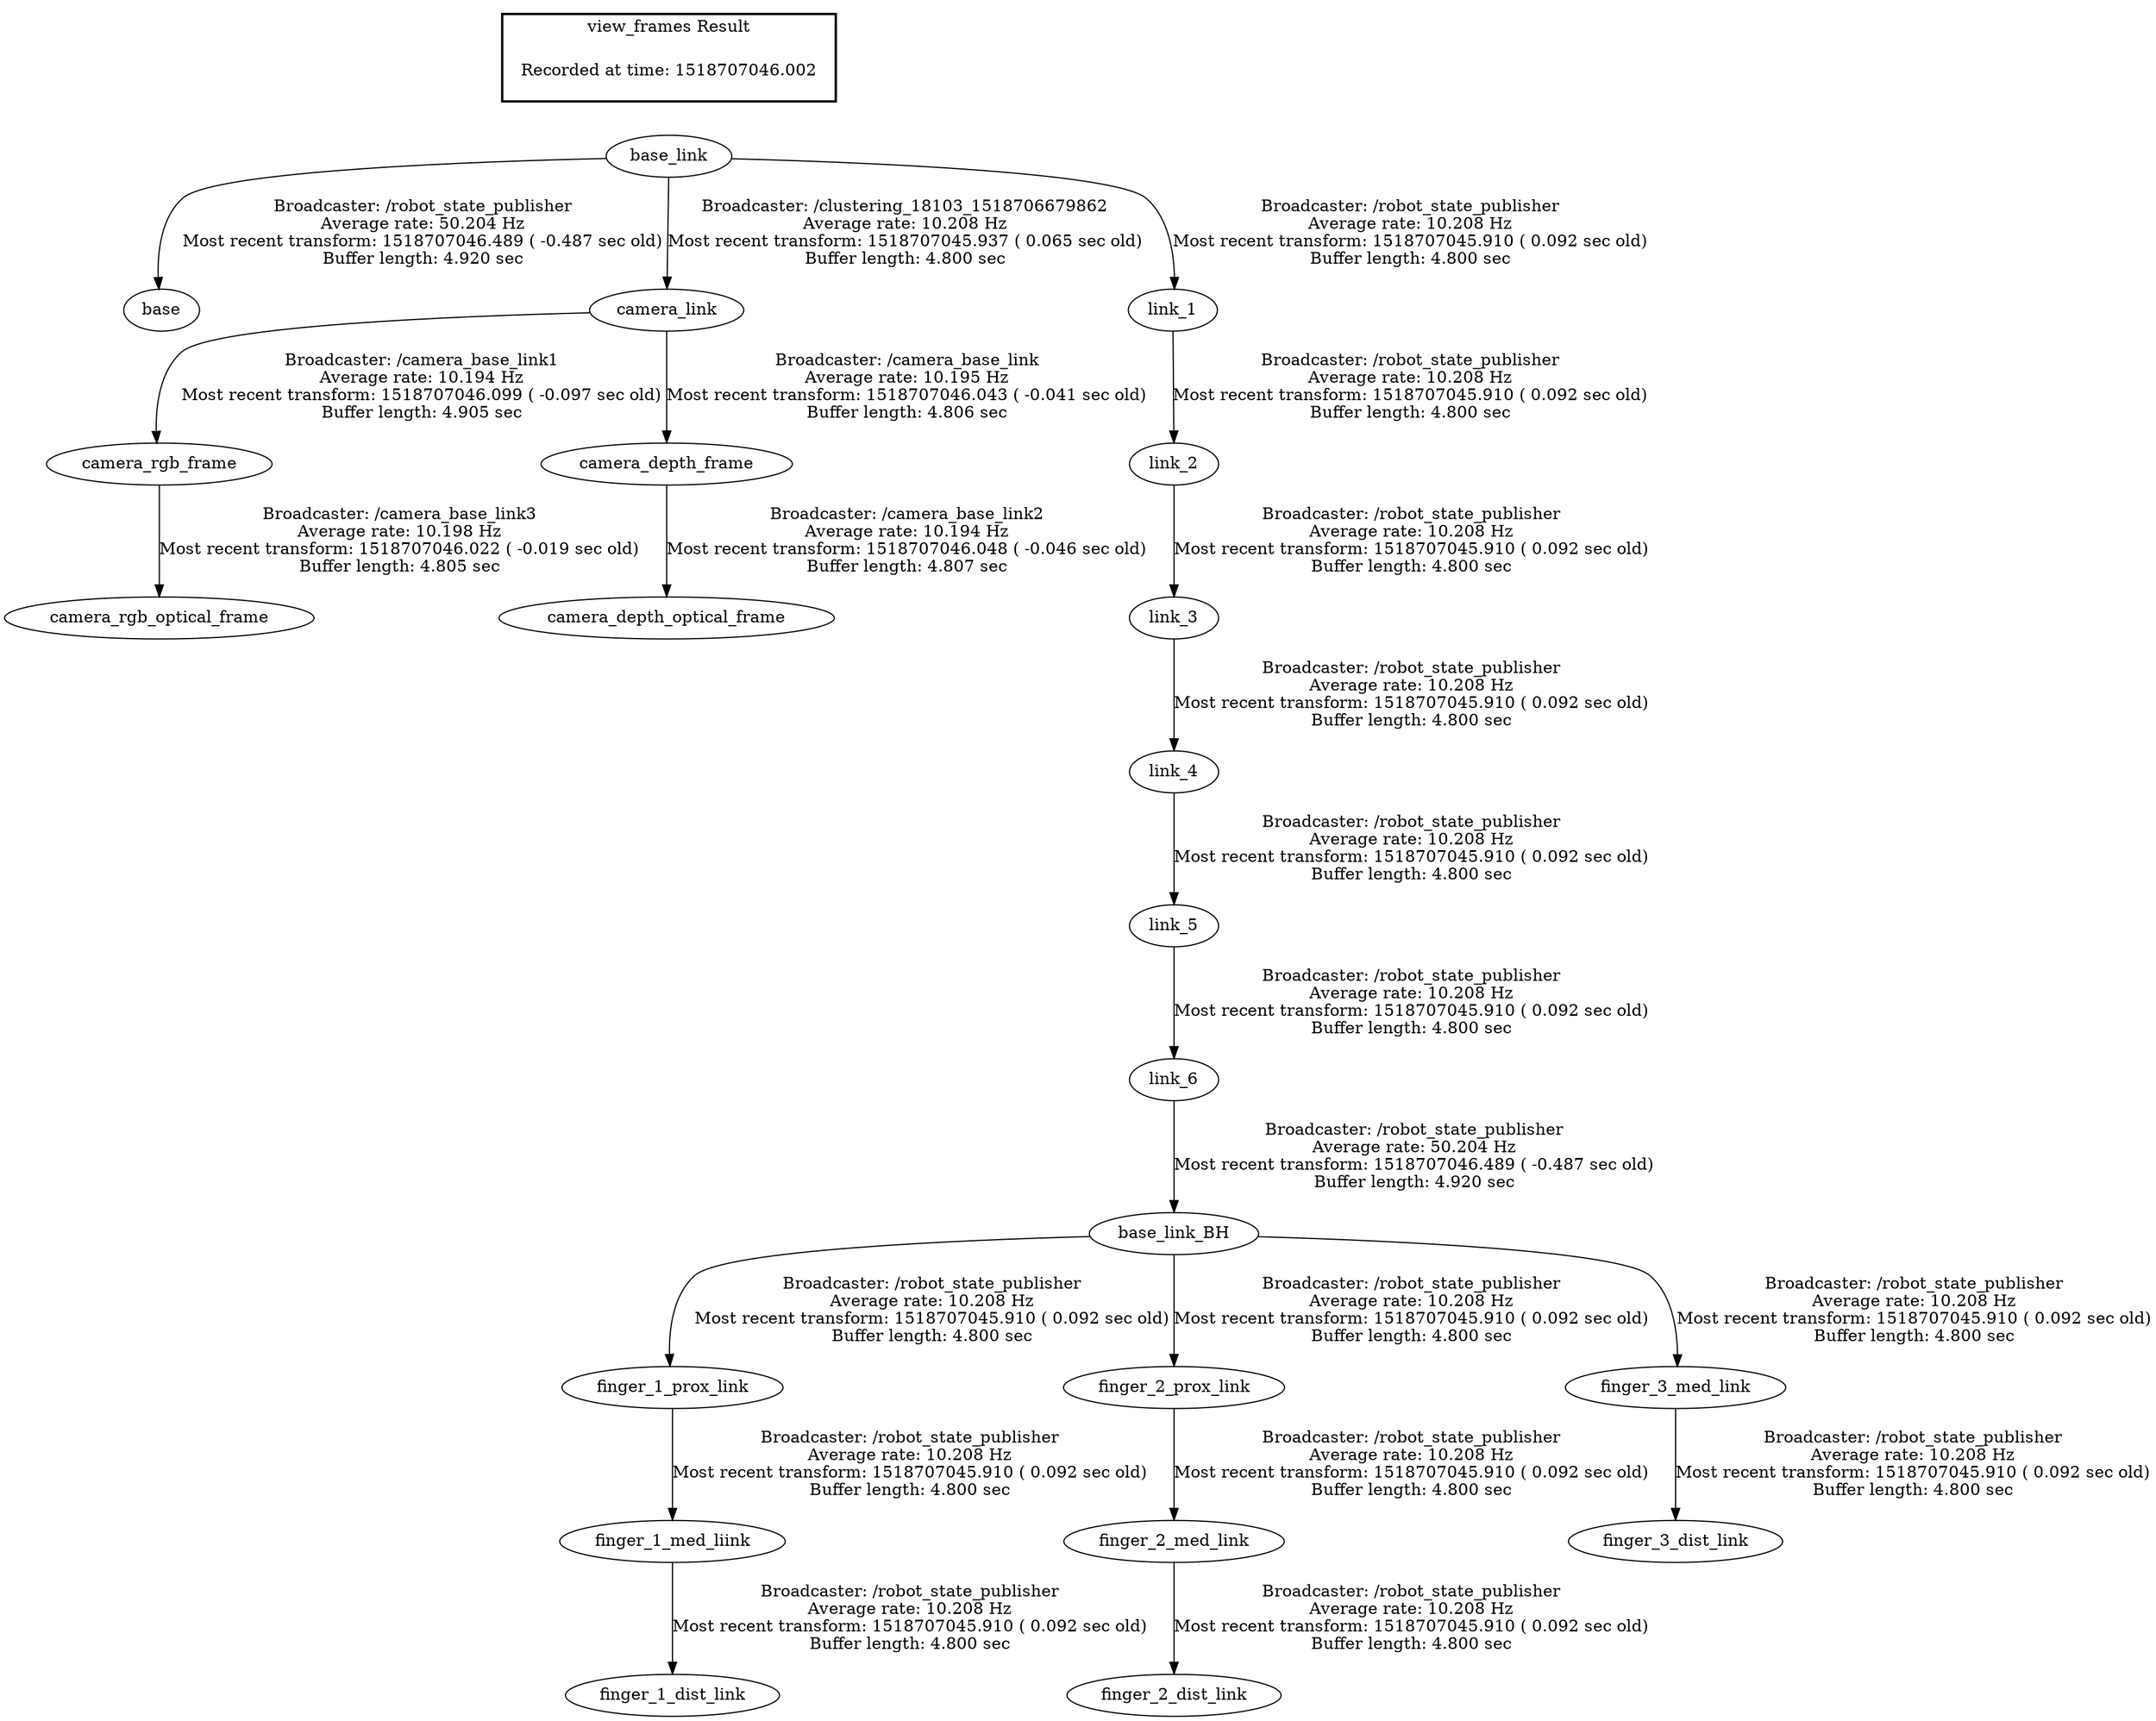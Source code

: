 digraph G {
"base_link" -> "base"[label="Broadcaster: /robot_state_publisher\nAverage rate: 50.204 Hz\nMost recent transform: 1518707046.489 ( -0.487 sec old)\nBuffer length: 4.920 sec\n"];
"link_6" -> "base_link_BH"[label="Broadcaster: /robot_state_publisher\nAverage rate: 50.204 Hz\nMost recent transform: 1518707046.489 ( -0.487 sec old)\nBuffer length: 4.920 sec\n"];
"link_5" -> "link_6"[label="Broadcaster: /robot_state_publisher\nAverage rate: 10.208 Hz\nMost recent transform: 1518707045.910 ( 0.092 sec old)\nBuffer length: 4.800 sec\n"];
"camera_link" -> "camera_rgb_frame"[label="Broadcaster: /camera_base_link1\nAverage rate: 10.194 Hz\nMost recent transform: 1518707046.099 ( -0.097 sec old)\nBuffer length: 4.905 sec\n"];
"base_link" -> "camera_link"[label="Broadcaster: /clustering_18103_1518706679862\nAverage rate: 10.208 Hz\nMost recent transform: 1518707045.937 ( 0.065 sec old)\nBuffer length: 4.800 sec\n"];
"base_link_BH" -> "finger_1_prox_link"[label="Broadcaster: /robot_state_publisher\nAverage rate: 10.208 Hz\nMost recent transform: 1518707045.910 ( 0.092 sec old)\nBuffer length: 4.800 sec\n"];
"finger_1_prox_link" -> "finger_1_med_liink"[label="Broadcaster: /robot_state_publisher\nAverage rate: 10.208 Hz\nMost recent transform: 1518707045.910 ( 0.092 sec old)\nBuffer length: 4.800 sec\n"];
"finger_2_prox_link" -> "finger_2_med_link"[label="Broadcaster: /robot_state_publisher\nAverage rate: 10.208 Hz\nMost recent transform: 1518707045.910 ( 0.092 sec old)\nBuffer length: 4.800 sec\n"];
"base_link_BH" -> "finger_2_prox_link"[label="Broadcaster: /robot_state_publisher\nAverage rate: 10.208 Hz\nMost recent transform: 1518707045.910 ( 0.092 sec old)\nBuffer length: 4.800 sec\n"];
"base_link_BH" -> "finger_3_med_link"[label="Broadcaster: /robot_state_publisher\nAverage rate: 10.208 Hz\nMost recent transform: 1518707045.910 ( 0.092 sec old)\nBuffer length: 4.800 sec\n"];
"finger_1_med_liink" -> "finger_1_dist_link"[label="Broadcaster: /robot_state_publisher\nAverage rate: 10.208 Hz\nMost recent transform: 1518707045.910 ( 0.092 sec old)\nBuffer length: 4.800 sec\n"];
"finger_2_med_link" -> "finger_2_dist_link"[label="Broadcaster: /robot_state_publisher\nAverage rate: 10.208 Hz\nMost recent transform: 1518707045.910 ( 0.092 sec old)\nBuffer length: 4.800 sec\n"];
"finger_3_med_link" -> "finger_3_dist_link"[label="Broadcaster: /robot_state_publisher\nAverage rate: 10.208 Hz\nMost recent transform: 1518707045.910 ( 0.092 sec old)\nBuffer length: 4.800 sec\n"];
"base_link" -> "link_1"[label="Broadcaster: /robot_state_publisher\nAverage rate: 10.208 Hz\nMost recent transform: 1518707045.910 ( 0.092 sec old)\nBuffer length: 4.800 sec\n"];
"link_1" -> "link_2"[label="Broadcaster: /robot_state_publisher\nAverage rate: 10.208 Hz\nMost recent transform: 1518707045.910 ( 0.092 sec old)\nBuffer length: 4.800 sec\n"];
"link_2" -> "link_3"[label="Broadcaster: /robot_state_publisher\nAverage rate: 10.208 Hz\nMost recent transform: 1518707045.910 ( 0.092 sec old)\nBuffer length: 4.800 sec\n"];
"link_3" -> "link_4"[label="Broadcaster: /robot_state_publisher\nAverage rate: 10.208 Hz\nMost recent transform: 1518707045.910 ( 0.092 sec old)\nBuffer length: 4.800 sec\n"];
"link_4" -> "link_5"[label="Broadcaster: /robot_state_publisher\nAverage rate: 10.208 Hz\nMost recent transform: 1518707045.910 ( 0.092 sec old)\nBuffer length: 4.800 sec\n"];
"camera_rgb_frame" -> "camera_rgb_optical_frame"[label="Broadcaster: /camera_base_link3\nAverage rate: 10.198 Hz\nMost recent transform: 1518707046.022 ( -0.019 sec old)\nBuffer length: 4.805 sec\n"];
"camera_link" -> "camera_depth_frame"[label="Broadcaster: /camera_base_link\nAverage rate: 10.195 Hz\nMost recent transform: 1518707046.043 ( -0.041 sec old)\nBuffer length: 4.806 sec\n"];
"camera_depth_frame" -> "camera_depth_optical_frame"[label="Broadcaster: /camera_base_link2\nAverage rate: 10.194 Hz\nMost recent transform: 1518707046.048 ( -0.046 sec old)\nBuffer length: 4.807 sec\n"];
edge [style=invis];
 subgraph cluster_legend { style=bold; color=black; label ="view_frames Result";
"Recorded at time: 1518707046.002"[ shape=plaintext ] ;
 }->"base_link";
}
